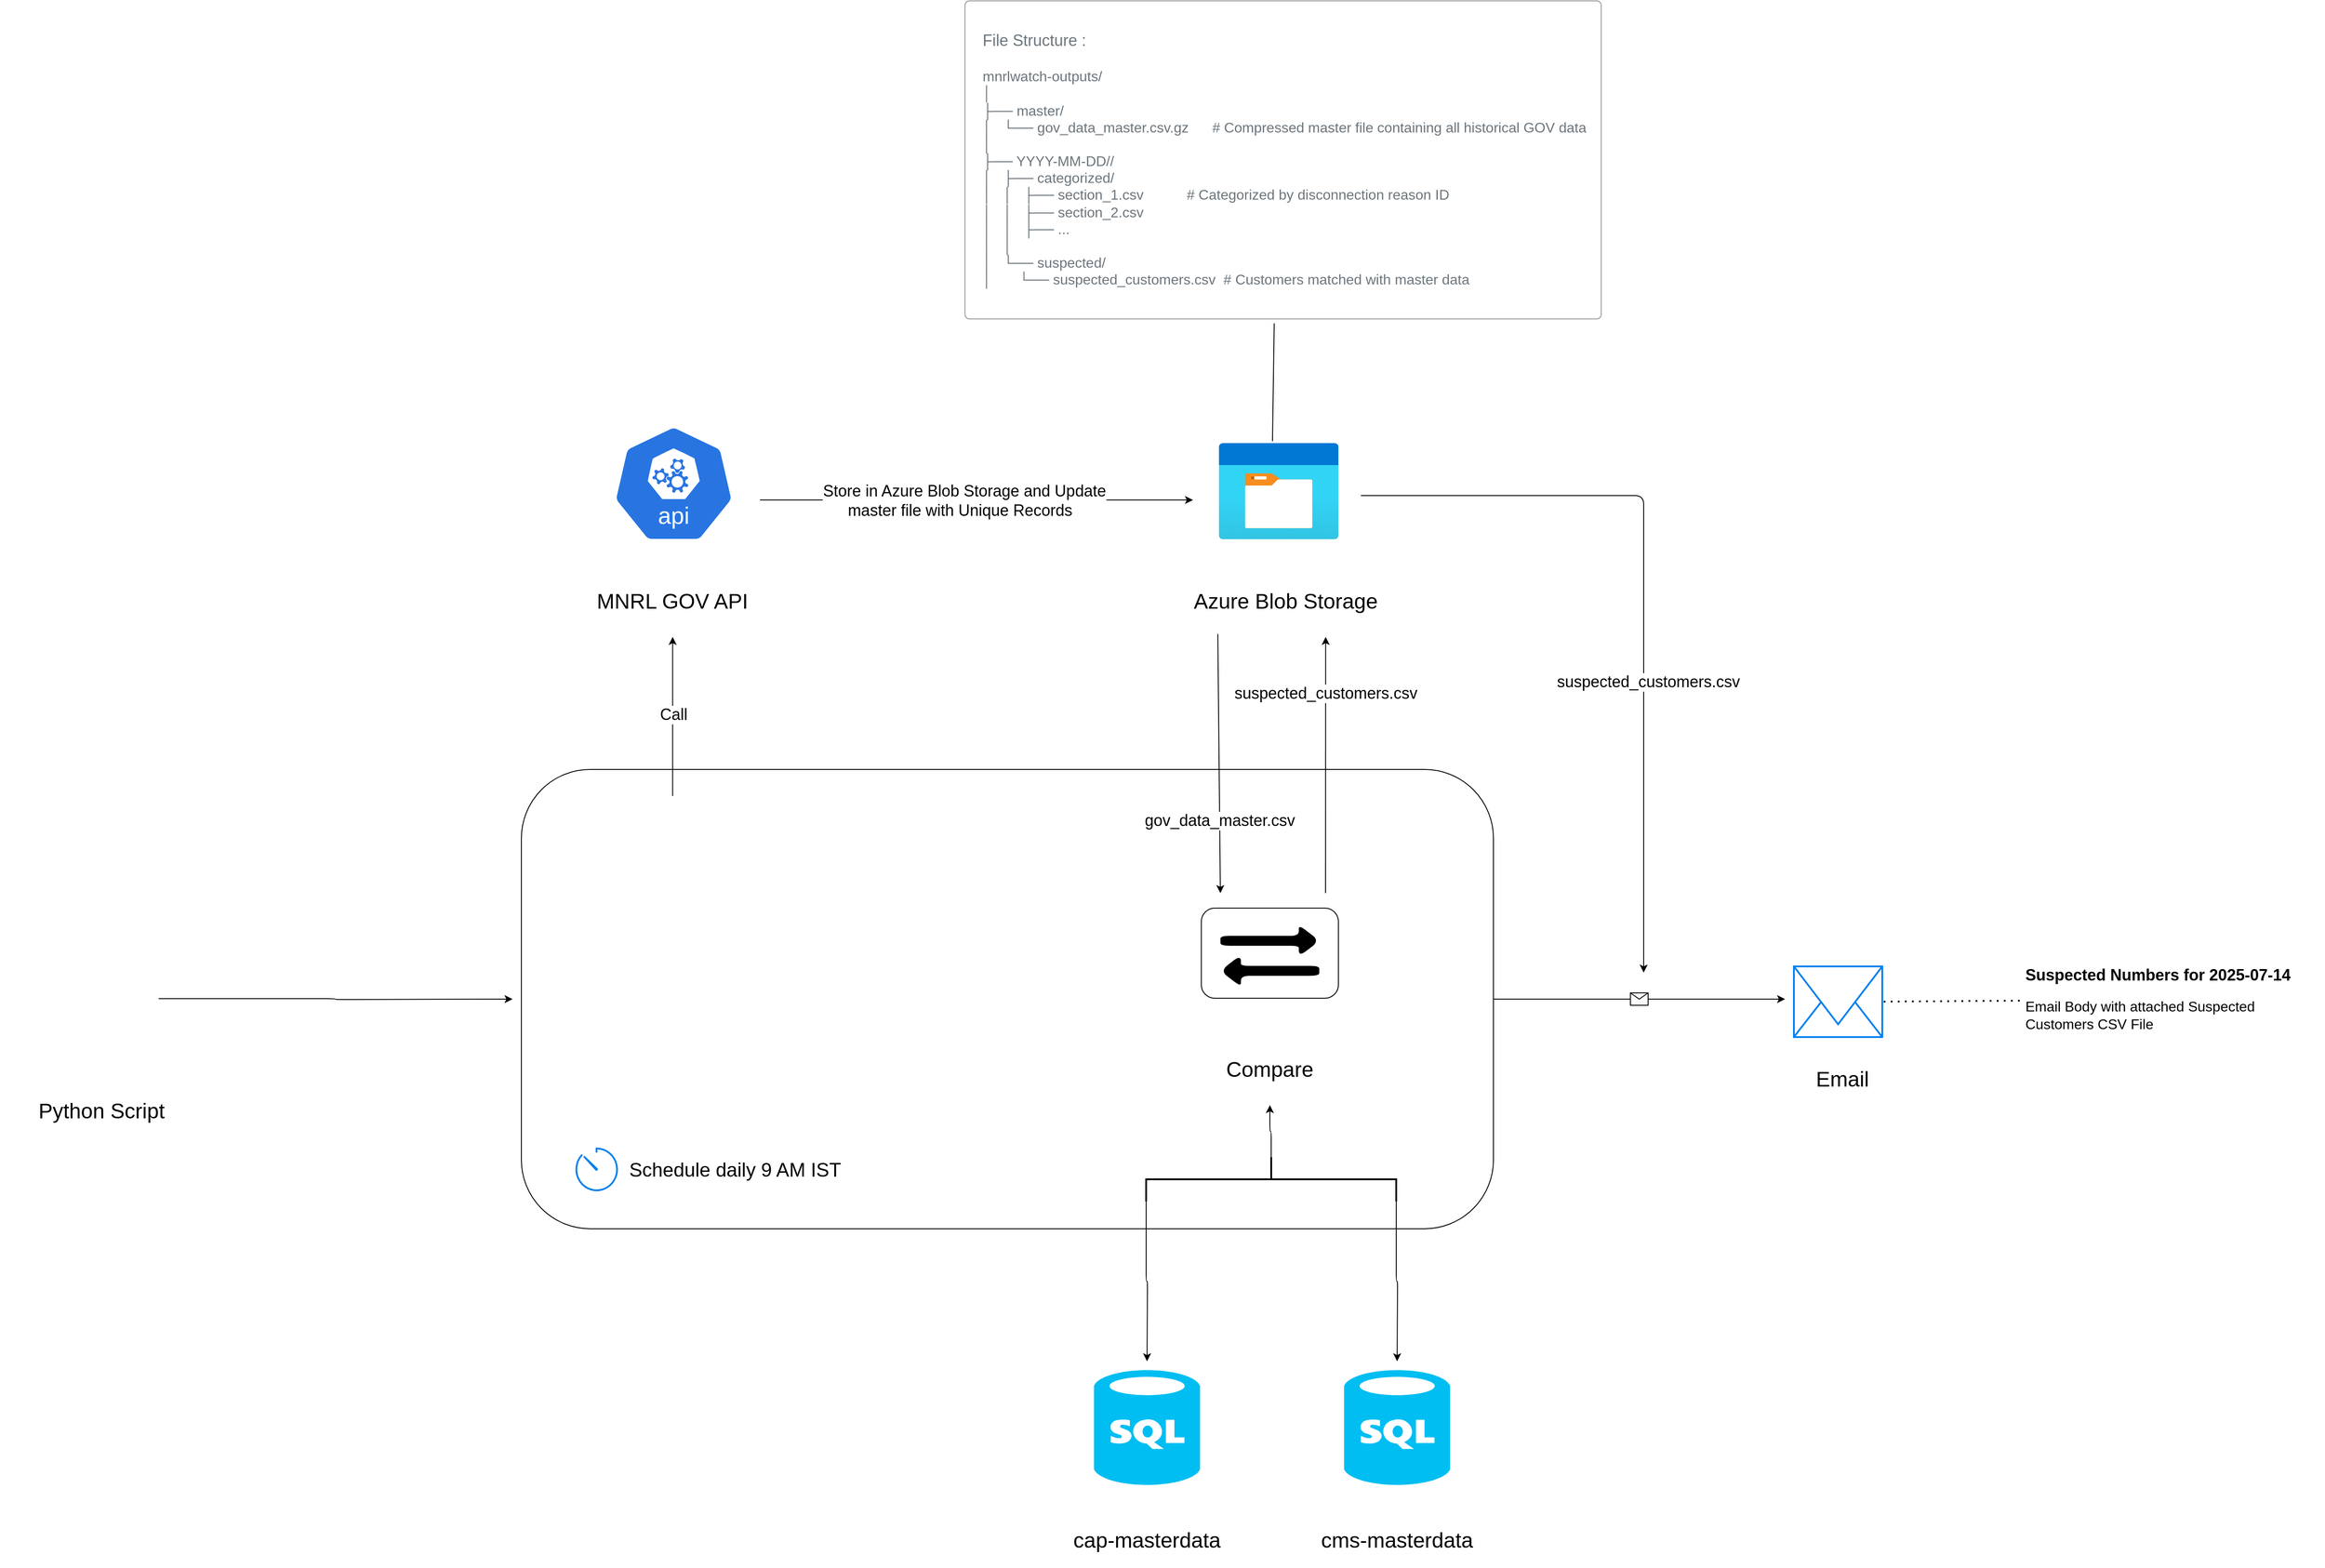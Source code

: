 <mxfile version="28.0.4">
  <diagram name="Page-1" id="LotdtbK56M1U0fD4xoZM">
    <mxGraphModel dx="1678" dy="3114" grid="1" gridSize="10" guides="1" tooltips="1" connect="1" arrows="1" fold="1" page="1" pageScale="1" pageWidth="850" pageHeight="1100" math="0" shadow="0">
      <root>
        <mxCell id="0" />
        <mxCell id="1" parent="0" />
        <mxCell id="mIL93Vf3M8vq30EBRDWd-26" value="" style="group;rounded=1;" parent="1" vertex="1" connectable="0">
          <mxGeometry x="1715" y="330" width="252" height="212.8" as="geometry" />
        </mxCell>
        <mxCell id="mIL93Vf3M8vq30EBRDWd-23" value="" style="verticalLabelPosition=bottom;html=1;verticalAlign=top;align=center;strokeColor=none;fillColor=#00BEF2;shape=mxgraph.azure.sql_database;rounded=1;" parent="mIL93Vf3M8vq30EBRDWd-26" vertex="1">
          <mxGeometry x="66" y="-10" width="120" height="130" as="geometry" />
        </mxCell>
        <mxCell id="mIL93Vf3M8vq30EBRDWd-24" value="&lt;span style=&quot;font-size: 24px;&quot;&gt;cms-masterdata&lt;/span&gt;" style="text;html=1;align=center;verticalAlign=middle;whiteSpace=wrap;rounded=1;" parent="mIL93Vf3M8vq30EBRDWd-26" vertex="1">
          <mxGeometry y="152.8" width="252" height="60" as="geometry" />
        </mxCell>
        <mxCell id="mIL93Vf3M8vq30EBRDWd-27" value="" style="group;rounded=1;" parent="1" vertex="1" connectable="0">
          <mxGeometry x="1432" y="330" width="252" height="212.8" as="geometry" />
        </mxCell>
        <mxCell id="mIL93Vf3M8vq30EBRDWd-28" value="" style="verticalLabelPosition=bottom;html=1;verticalAlign=top;align=center;strokeColor=none;fillColor=#00BEF2;shape=mxgraph.azure.sql_database;rounded=1;" parent="mIL93Vf3M8vq30EBRDWd-27" vertex="1">
          <mxGeometry x="66" y="-10" width="120" height="130" as="geometry" />
        </mxCell>
        <mxCell id="mIL93Vf3M8vq30EBRDWd-29" value="&lt;span style=&quot;font-size: 24px;&quot;&gt;cap-masterdata&lt;/span&gt;" style="text;html=1;align=center;verticalAlign=middle;whiteSpace=wrap;rounded=1;" parent="mIL93Vf3M8vq30EBRDWd-27" vertex="1">
          <mxGeometry y="152.8" width="252" height="60" as="geometry" />
        </mxCell>
        <mxCell id="A0rfGZy11yUYFwmw5L6u-1" value="" style="group;rounded=1;" vertex="1" connectable="0" parent="1">
          <mxGeometry x="260" y="-185" width="230" height="240.0" as="geometry" />
        </mxCell>
        <mxCell id="mIL93Vf3M8vq30EBRDWd-34" value="" style="group;rounded=1;" parent="A0rfGZy11yUYFwmw5L6u-1" vertex="1" connectable="0">
          <mxGeometry width="230" height="193.548" as="geometry" />
        </mxCell>
        <mxCell id="mIL93Vf3M8vq30EBRDWd-6" value="" style="shape=image;html=1;verticalAlign=top;verticalLabelPosition=bottom;labelBackgroundColor=#ffffff;imageAspect=0;aspect=fixed;image=https://cdn0.iconfinder.com/data/icons/long-shadow-web-icons/512/python-128.png;rounded=1;" parent="mIL93Vf3M8vq30EBRDWd-34" vertex="1">
          <mxGeometry x="50.483" y="19.998" width="129.032" height="129.032" as="geometry" />
        </mxCell>
        <mxCell id="mIL93Vf3M8vq30EBRDWd-32" value="&lt;font style=&quot;font-size: 24px;&quot;&gt;Python Script&lt;/font&gt;" style="text;html=1;align=center;verticalAlign=middle;whiteSpace=wrap;rounded=1;" parent="A0rfGZy11yUYFwmw5L6u-1" vertex="1">
          <mxGeometry y="183.548" width="230" height="56.452" as="geometry" />
        </mxCell>
        <mxCell id="A0rfGZy11yUYFwmw5L6u-3" value="" style="group;rounded=1;" vertex="1" connectable="0" parent="1">
          <mxGeometry x="850" y="-210" width="342.38" height="240" as="geometry" />
        </mxCell>
        <mxCell id="mIL93Vf3M8vq30EBRDWd-17" value="&lt;font style=&quot;font-size: 24px;&quot;&gt;Azure Function App&lt;/font&gt;" style="text;html=1;align=center;verticalAlign=middle;whiteSpace=wrap;rounded=1;" parent="A0rfGZy11yUYFwmw5L6u-3" vertex="1">
          <mxGeometry y="157.37" width="342.38" height="72.63" as="geometry" />
        </mxCell>
        <mxCell id="A0rfGZy11yUYFwmw5L6u-2" value="" style="image;aspect=fixed;html=1;points=[];align=center;fontSize=12;image=img/lib/azure2/iot/Function_Apps.svg;rounded=1;" vertex="1" parent="A0rfGZy11yUYFwmw5L6u-3">
          <mxGeometry x="97.52" width="147.34" height="130" as="geometry" />
        </mxCell>
        <mxCell id="A0rfGZy11yUYFwmw5L6u-18" value="" style="rounded=1;whiteSpace=wrap;html=1;fillColor=light-dark(#FFFFFF,transparent);" vertex="1" parent="A0rfGZy11yUYFwmw5L6u-3">
          <mxGeometry x="51.19" y="-120" width="240" height="360" as="geometry" />
        </mxCell>
        <mxCell id="A0rfGZy11yUYFwmw5L6u-4" value="" style="group;rounded=1;" vertex="1" connectable="0" parent="1">
          <mxGeometry x="881.19" y="-750" width="280" height="240" as="geometry" />
        </mxCell>
        <mxCell id="mIL93Vf3M8vq30EBRDWd-19" value="" style="aspect=fixed;html=1;dashed=0;whitespace=wrap;verticalLabelPosition=bottom;verticalAlign=top;fillColor=#2875E2;strokeColor=#ffffff;points=[[0.005,0.63,0],[0.1,0.2,0],[0.9,0.2,0],[0.5,0,0],[0.995,0.63,0],[0.72,0.99,0],[0.5,1,0],[0.28,0.99,0]];shape=mxgraph.kubernetes.icon2;kubernetesLabel=1;prIcon=api;rounded=1;" parent="A0rfGZy11yUYFwmw5L6u-4" vertex="1">
          <mxGeometry x="71.93" width="138.53" height="133" as="geometry" />
        </mxCell>
        <mxCell id="mIL93Vf3M8vq30EBRDWd-20" value="&lt;font style=&quot;font-size: 24px;&quot;&gt;MNRL GOV API&lt;/font&gt;" style="text;html=1;align=center;verticalAlign=middle;whiteSpace=wrap;rounded=1;" parent="A0rfGZy11yUYFwmw5L6u-4" vertex="1">
          <mxGeometry y="160" width="280" height="80" as="geometry" />
        </mxCell>
        <mxCell id="A0rfGZy11yUYFwmw5L6u-5" value="" style="group;rounded=1;" vertex="1" connectable="0" parent="1">
          <mxGeometry x="1532" y="-730" width="350" height="230.0" as="geometry" />
        </mxCell>
        <mxCell id="mIL93Vf3M8vq30EBRDWd-46" value="" style="image;aspect=fixed;html=1;points=[];align=center;fontSize=12;image=img/lib/azure2/general/Storage_Container.svg;rounded=1;" parent="A0rfGZy11yUYFwmw5L6u-5" vertex="1">
          <mxGeometry x="107.31" width="135.38" height="110" as="geometry" />
        </mxCell>
        <mxCell id="mIL93Vf3M8vq30EBRDWd-47" value="&lt;font style=&quot;font-size: 24px;&quot;&gt;Azure Blob Storage&lt;/font&gt;" style="text;html=1;align=center;verticalAlign=middle;whiteSpace=wrap;rounded=1;" parent="A0rfGZy11yUYFwmw5L6u-5" vertex="1">
          <mxGeometry x="8" y="139.001" width="350" height="81.429" as="geometry" />
        </mxCell>
        <mxCell id="A0rfGZy11yUYFwmw5L6u-14" value="" style="rounded=1;whiteSpace=wrap;html=1;fillColor=light-dark(#FFFFFF,transparent);" vertex="1" parent="1">
          <mxGeometry x="850" y="-360" width="1100" height="520" as="geometry" />
        </mxCell>
        <mxCell id="A0rfGZy11yUYFwmw5L6u-9" value="" style="group;rounded=1;" vertex="1" connectable="0" parent="1">
          <mxGeometry x="1532" y="-203" width="330" height="223.0" as="geometry" />
        </mxCell>
        <mxCell id="A0rfGZy11yUYFwmw5L6u-12" value="" style="group;rounded=1;" vertex="1" connectable="0" parent="A0rfGZy11yUYFwmw5L6u-9">
          <mxGeometry width="330" height="223.0" as="geometry" />
        </mxCell>
        <mxCell id="mIL93Vf3M8vq30EBRDWd-40" value="" style="rounded=1;whiteSpace=wrap;html=1;fillColor=light-dark(#FFFFFF,transparent);" parent="A0rfGZy11yUYFwmw5L6u-12" vertex="1">
          <mxGeometry x="87.421" width="155.159" height="102.0" as="geometry" />
        </mxCell>
        <mxCell id="mIL93Vf3M8vq30EBRDWd-42" value="&lt;font style=&quot;font-size: 24px;&quot;&gt;Compare&lt;/font&gt;" style="text;html=1;align=center;verticalAlign=middle;whiteSpace=wrap;rounded=1;container=0;" parent="A0rfGZy11yUYFwmw5L6u-12" vertex="1">
          <mxGeometry y="143.0" width="330" height="80" as="geometry" />
        </mxCell>
        <mxCell id="mIL93Vf3M8vq30EBRDWd-39" value="" style="shape=singleArrow;whiteSpace=wrap;html=1;fillColor=light-dark(#000000,#FFFFFF);rounded=1;" parent="A0rfGZy11yUYFwmw5L6u-12" vertex="1">
          <mxGeometry x="109.586" y="19.997" width="110.828" height="34" as="geometry" />
        </mxCell>
        <mxCell id="mIL93Vf3M8vq30EBRDWd-38" value="" style="shape=singleArrow;direction=west;whiteSpace=wrap;html=1;fillColor=light-dark(#000000,#FFFFFF);rounded=1;" parent="A0rfGZy11yUYFwmw5L6u-12" vertex="1">
          <mxGeometry x="109.586" y="54" width="110.828" height="34" as="geometry" />
        </mxCell>
        <mxCell id="A0rfGZy11yUYFwmw5L6u-13" value="&lt;font style=&quot;font-size: 18px;&quot;&gt;File Structure :&amp;nbsp;&lt;/font&gt;&lt;div&gt;&lt;font size=&quot;3&quot; style=&quot;&quot;&gt;&lt;div style=&quot;&quot;&gt;&lt;br&gt;&lt;div style=&quot;&quot;&gt;mnrlwatch-outputs/&lt;/div&gt;&lt;div style=&quot;&quot;&gt;│&lt;/div&gt;&lt;div style=&quot;&quot;&gt;├── master/&lt;/div&gt;&lt;div style=&quot;&quot;&gt;│&amp;nbsp; &amp;nbsp;└── gov_data_master.csv.gz&amp;nbsp; &amp;nbsp; &amp;nbsp; # Compressed master file containing all historical GOV data&lt;/div&gt;&lt;div style=&quot;&quot;&gt;│&lt;/div&gt;&lt;div style=&quot;&quot;&gt;├── YYYY-MM-DD//&lt;/div&gt;&lt;div style=&quot;&quot;&gt;│&amp;nbsp; &amp;nbsp;├── categorized/&lt;/div&gt;&lt;div style=&quot;&quot;&gt;│&amp;nbsp; &amp;nbsp;│&amp;nbsp; &amp;nbsp;├── section_1.csv&amp;nbsp; &amp;nbsp; &amp;nbsp; &amp;nbsp; &amp;nbsp; &amp;nbsp;# Categorized by disconnection reason ID&lt;/div&gt;&lt;div style=&quot;&quot;&gt;│&amp;nbsp; &amp;nbsp;│&amp;nbsp; &amp;nbsp;├── section_2.csv&lt;/div&gt;&lt;div style=&quot;&quot;&gt;│&amp;nbsp; &amp;nbsp;│&amp;nbsp; &amp;nbsp;├── ...&lt;/div&gt;&lt;div style=&quot;&quot;&gt;│&amp;nbsp; &amp;nbsp;│&lt;/div&gt;&lt;div style=&quot;&quot;&gt;│&amp;nbsp; &amp;nbsp;└── suspected/&lt;/div&gt;&lt;div style=&quot;&quot;&gt;│&amp;nbsp; &amp;nbsp; &amp;nbsp; &amp;nbsp;└── suspected_customers.csv&amp;nbsp; # Customers matched with master data&lt;/div&gt;&lt;/div&gt;&lt;/font&gt;&lt;/div&gt;" style="html=1;shadow=0;dashed=0;shape=mxgraph.bootstrap.rrect;rSize=5;strokeColor=#999999;strokeWidth=1;fillColor=#FFFFFF;fontColor=#6C767D;whiteSpace=wrap;align=left;verticalAlign=middle;spacingLeft=10;fontSize=14;spacing=10;rounded=1;" vertex="1" parent="1">
          <mxGeometry x="1352" y="-1230" width="720" height="360" as="geometry" />
        </mxCell>
        <mxCell id="A0rfGZy11yUYFwmw5L6u-24" style="edgeStyle=orthogonalEdgeStyle;rounded=1;orthogonalLoop=1;jettySize=auto;html=1;exitX=1;exitY=0.5;exitDx=0;exitDy=0;" edge="1" parent="1" source="mIL93Vf3M8vq30EBRDWd-6">
          <mxGeometry relative="1" as="geometry">
            <mxPoint x="840" y="-100" as="targetPoint" />
          </mxGeometry>
        </mxCell>
        <mxCell id="A0rfGZy11yUYFwmw5L6u-25" value="" style="endArrow=classic;html=1;rounded=1;exitX=0.5;exitY=0;exitDx=0;exitDy=0;entryX=0.5;entryY=1;entryDx=0;entryDy=0;" edge="1" parent="1" source="A0rfGZy11yUYFwmw5L6u-18" target="mIL93Vf3M8vq30EBRDWd-20">
          <mxGeometry width="50" height="50" relative="1" as="geometry">
            <mxPoint x="1740" y="-100" as="sourcePoint" />
            <mxPoint x="1790" y="-150" as="targetPoint" />
          </mxGeometry>
        </mxCell>
        <mxCell id="A0rfGZy11yUYFwmw5L6u-26" value="&lt;font style=&quot;font-size: 18px;&quot;&gt;Call&lt;/font&gt;" style="edgeLabel;html=1;align=center;verticalAlign=middle;resizable=0;points=[];rounded=1;" vertex="1" connectable="0" parent="A0rfGZy11yUYFwmw5L6u-25">
          <mxGeometry x="0.026" y="-1" relative="1" as="geometry">
            <mxPoint as="offset" />
          </mxGeometry>
        </mxCell>
        <mxCell id="A0rfGZy11yUYFwmw5L6u-30" value="" style="endArrow=classic;html=1;rounded=1;" edge="1" parent="1">
          <mxGeometry width="50" height="50" relative="1" as="geometry">
            <mxPoint x="1120" y="-665" as="sourcePoint" />
            <mxPoint x="1610" y="-665" as="targetPoint" />
          </mxGeometry>
        </mxCell>
        <mxCell id="A0rfGZy11yUYFwmw5L6u-32" value="&lt;font style=&quot;font-size: 18px;&quot;&gt;Store in Azure Blob Storage and Update &lt;br&gt;master file with Unique Records&amp;nbsp;&amp;nbsp;&lt;/font&gt;" style="edgeLabel;html=1;align=center;verticalAlign=middle;resizable=0;points=[];rounded=1;" vertex="1" connectable="0" parent="A0rfGZy11yUYFwmw5L6u-30">
          <mxGeometry x="-0.062" y="-1" relative="1" as="geometry">
            <mxPoint x="1" as="offset" />
          </mxGeometry>
        </mxCell>
        <mxCell id="A0rfGZy11yUYFwmw5L6u-31" value="" style="endArrow=none;html=1;rounded=1;exitX=0.448;exitY=-0.015;exitDx=0;exitDy=0;exitPerimeter=0;entryX=0.486;entryY=1.014;entryDx=0;entryDy=0;entryPerimeter=0;" edge="1" parent="1" source="mIL93Vf3M8vq30EBRDWd-46" target="A0rfGZy11yUYFwmw5L6u-13">
          <mxGeometry width="50" height="50" relative="1" as="geometry">
            <mxPoint x="1350" y="-690" as="sourcePoint" />
            <mxPoint x="1400" y="-740" as="targetPoint" />
          </mxGeometry>
        </mxCell>
        <mxCell id="A0rfGZy11yUYFwmw5L6u-35" value="" style="endArrow=classic;html=1;rounded=1;exitX=0.286;exitY=0.954;exitDx=0;exitDy=0;exitPerimeter=0;" edge="1" parent="1">
          <mxGeometry width="50" height="50" relative="1" as="geometry">
            <mxPoint x="1638.1" y="-513.316" as="sourcePoint" />
            <mxPoint x="1641" y="-220" as="targetPoint" />
          </mxGeometry>
        </mxCell>
        <mxCell id="A0rfGZy11yUYFwmw5L6u-39" value="&lt;span style=&quot;font-size: 18px;&quot;&gt;gov_data_master.csv&lt;/span&gt;" style="edgeLabel;html=1;align=center;verticalAlign=middle;resizable=0;points=[];rounded=1;" vertex="1" connectable="0" parent="A0rfGZy11yUYFwmw5L6u-35">
          <mxGeometry x="0.443" relative="1" as="geometry">
            <mxPoint as="offset" />
          </mxGeometry>
        </mxCell>
        <mxCell id="A0rfGZy11yUYFwmw5L6u-37" value="" style="endArrow=classic;html=1;rounded=1;entryX=0.629;entryY=0.995;entryDx=0;entryDy=0;entryPerimeter=0;" edge="1" parent="1" target="mIL93Vf3M8vq30EBRDWd-47">
          <mxGeometry width="50" height="50" relative="1" as="geometry">
            <mxPoint x="1760" y="-220" as="sourcePoint" />
            <mxPoint x="1400" y="-410" as="targetPoint" />
          </mxGeometry>
        </mxCell>
        <mxCell id="A0rfGZy11yUYFwmw5L6u-38" value="&lt;span style=&quot;font-size: 18px;&quot;&gt;suspected_customers.csv&lt;/span&gt;" style="edgeLabel;html=1;align=center;verticalAlign=middle;resizable=0;points=[];rounded=1;" vertex="1" connectable="0" parent="A0rfGZy11yUYFwmw5L6u-37">
          <mxGeometry x="0.563" relative="1" as="geometry">
            <mxPoint as="offset" />
          </mxGeometry>
        </mxCell>
        <mxCell id="A0rfGZy11yUYFwmw5L6u-43" style="edgeStyle=orthogonalEdgeStyle;rounded=1;orthogonalLoop=1;jettySize=auto;html=1;exitX=0;exitY=0.5;exitDx=0;exitDy=0;exitPerimeter=0;entryX=0.5;entryY=1;entryDx=0;entryDy=0;" edge="1" parent="1" source="A0rfGZy11yUYFwmw5L6u-42" target="mIL93Vf3M8vq30EBRDWd-42">
          <mxGeometry relative="1" as="geometry" />
        </mxCell>
        <mxCell id="A0rfGZy11yUYFwmw5L6u-45" style="edgeStyle=orthogonalEdgeStyle;rounded=1;orthogonalLoop=1;jettySize=auto;html=1;exitX=1;exitY=1;exitDx=0;exitDy=0;exitPerimeter=0;" edge="1" parent="1" source="A0rfGZy11yUYFwmw5L6u-42">
          <mxGeometry relative="1" as="geometry">
            <mxPoint x="1558" y="310" as="targetPoint" />
          </mxGeometry>
        </mxCell>
        <mxCell id="A0rfGZy11yUYFwmw5L6u-42" value="" style="strokeWidth=2;html=1;shape=mxgraph.flowchart.annotation_2;align=left;labelPosition=right;pointerEvents=1;rotation=90;rounded=1;" vertex="1" parent="1">
          <mxGeometry x="1673.5" y="-37.5" width="50" height="283" as="geometry" />
        </mxCell>
        <mxCell id="A0rfGZy11yUYFwmw5L6u-46" style="edgeStyle=orthogonalEdgeStyle;rounded=1;orthogonalLoop=1;jettySize=auto;html=1;exitX=1;exitY=0;exitDx=0;exitDy=0;exitPerimeter=0;" edge="1" parent="1" source="A0rfGZy11yUYFwmw5L6u-42">
          <mxGeometry relative="1" as="geometry">
            <mxPoint x="1841" y="310" as="targetPoint" />
          </mxGeometry>
        </mxCell>
        <mxCell id="A0rfGZy11yUYFwmw5L6u-47" value="" style="endArrow=classic;html=1;rounded=1;exitX=1;exitY=0.5;exitDx=0;exitDy=0;" edge="1" parent="1" source="A0rfGZy11yUYFwmw5L6u-14">
          <mxGeometry relative="1" as="geometry">
            <mxPoint x="2025" y="-120" as="sourcePoint" />
            <mxPoint x="2280" y="-100" as="targetPoint" />
          </mxGeometry>
        </mxCell>
        <mxCell id="A0rfGZy11yUYFwmw5L6u-48" value="" style="shape=message;html=1;outlineConnect=0;rounded=1;" vertex="1" parent="A0rfGZy11yUYFwmw5L6u-47">
          <mxGeometry width="20" height="14" relative="1" as="geometry">
            <mxPoint x="-10" y="-7" as="offset" />
          </mxGeometry>
        </mxCell>
        <mxCell id="A0rfGZy11yUYFwmw5L6u-51" value="" style="group;rounded=1;" vertex="1" connectable="0" parent="1">
          <mxGeometry x="2170" y="-137" width="350" height="168.429" as="geometry" />
        </mxCell>
        <mxCell id="A0rfGZy11yUYFwmw5L6u-49" value="" style="html=1;verticalLabelPosition=bottom;align=center;labelBackgroundColor=#ffffff;verticalAlign=top;strokeWidth=2;strokeColor=#0080F0;shadow=0;dashed=0;shape=mxgraph.ios7.icons.mail;rounded=1;" vertex="1" parent="A0rfGZy11yUYFwmw5L6u-51">
          <mxGeometry x="120" width="100" height="80" as="geometry" />
        </mxCell>
        <mxCell id="A0rfGZy11yUYFwmw5L6u-50" value="&lt;font style=&quot;font-size: 24px;&quot;&gt;Email&lt;/font&gt;" style="text;html=1;align=center;verticalAlign=middle;whiteSpace=wrap;rounded=1;" vertex="1" parent="A0rfGZy11yUYFwmw5L6u-51">
          <mxGeometry y="87" width="350" height="81.429" as="geometry" />
        </mxCell>
        <mxCell id="A0rfGZy11yUYFwmw5L6u-52" value="" style="endArrow=classic;html=1;rounded=1;" edge="1" parent="1">
          <mxGeometry width="50" height="50" relative="1" as="geometry">
            <mxPoint x="1800" y="-670" as="sourcePoint" />
            <mxPoint x="2120" y="-130" as="targetPoint" />
            <Array as="points">
              <mxPoint x="2120" y="-670" />
            </Array>
          </mxGeometry>
        </mxCell>
        <mxCell id="A0rfGZy11yUYFwmw5L6u-57" value="&lt;span style=&quot;font-size: 18px;&quot;&gt;suspected_customers.csv&lt;/span&gt;" style="edgeLabel;html=1;align=center;verticalAlign=middle;resizable=0;points=[];rounded=1;" vertex="1" connectable="0" parent="A0rfGZy11yUYFwmw5L6u-52">
          <mxGeometry x="0.237" y="5" relative="1" as="geometry">
            <mxPoint y="-1" as="offset" />
          </mxGeometry>
        </mxCell>
        <mxCell id="A0rfGZy11yUYFwmw5L6u-58" value="&lt;h2&gt;&lt;span style=&quot;font-family:&amp;quot;Arial&amp;quot;,sans-serif;mso-fareast-font-family:&amp;quot;Times New Roman&amp;quot;&quot;&gt;&lt;font style=&quot;font-size: 18px;&quot;&gt;Suspected Numbers for 2025-07-14&lt;/font&gt;&lt;/span&gt;&lt;/h2&gt;&lt;p&gt;&lt;font size=&quot;3&quot;&gt;Email Body with attached Suspected Customers CSV File&amp;nbsp;&lt;/font&gt;&lt;/p&gt;" style="text;html=1;whiteSpace=wrap;overflow=hidden;rounded=0;" vertex="1" parent="1">
          <mxGeometry x="2550" y="-159" width="340" height="121.5" as="geometry" />
        </mxCell>
        <mxCell id="A0rfGZy11yUYFwmw5L6u-59" value="" style="endArrow=none;dashed=1;html=1;dashPattern=1 3;strokeWidth=2;rounded=1;exitX=1.016;exitY=0.498;exitDx=0;exitDy=0;exitPerimeter=0;entryX=0;entryY=0.5;entryDx=0;entryDy=0;" edge="1" parent="1" source="A0rfGZy11yUYFwmw5L6u-49" target="A0rfGZy11yUYFwmw5L6u-58">
          <mxGeometry width="50" height="50" relative="1" as="geometry">
            <mxPoint x="2500" y="-10" as="sourcePoint" />
            <mxPoint x="2550" y="-60" as="targetPoint" />
          </mxGeometry>
        </mxCell>
        <mxCell id="A0rfGZy11yUYFwmw5L6u-61" value="" style="group" vertex="1" connectable="0" parent="1">
          <mxGeometry x="910" y="69" width="340" height="50" as="geometry" />
        </mxCell>
        <mxCell id="A0rfGZy11yUYFwmw5L6u-54" value="&lt;font style=&quot;font-size: 22px;&quot;&gt;Schedule daily 9 AM IST&amp;nbsp;&lt;/font&gt;" style="text;html=1;align=center;verticalAlign=middle;whiteSpace=wrap;rounded=1;" vertex="1" parent="A0rfGZy11yUYFwmw5L6u-61">
          <mxGeometry x="30" y="10" width="310" height="30" as="geometry" />
        </mxCell>
        <mxCell id="A0rfGZy11yUYFwmw5L6u-60" value="" style="html=1;verticalLabelPosition=bottom;align=center;labelBackgroundColor=#ffffff;verticalAlign=top;strokeWidth=2;strokeColor=#0080F0;shadow=0;dashed=0;shape=mxgraph.ios7.icons.gauge;rounded=1;" vertex="1" parent="A0rfGZy11yUYFwmw5L6u-61">
          <mxGeometry width="50" height="50" as="geometry" />
        </mxCell>
      </root>
    </mxGraphModel>
  </diagram>
</mxfile>
